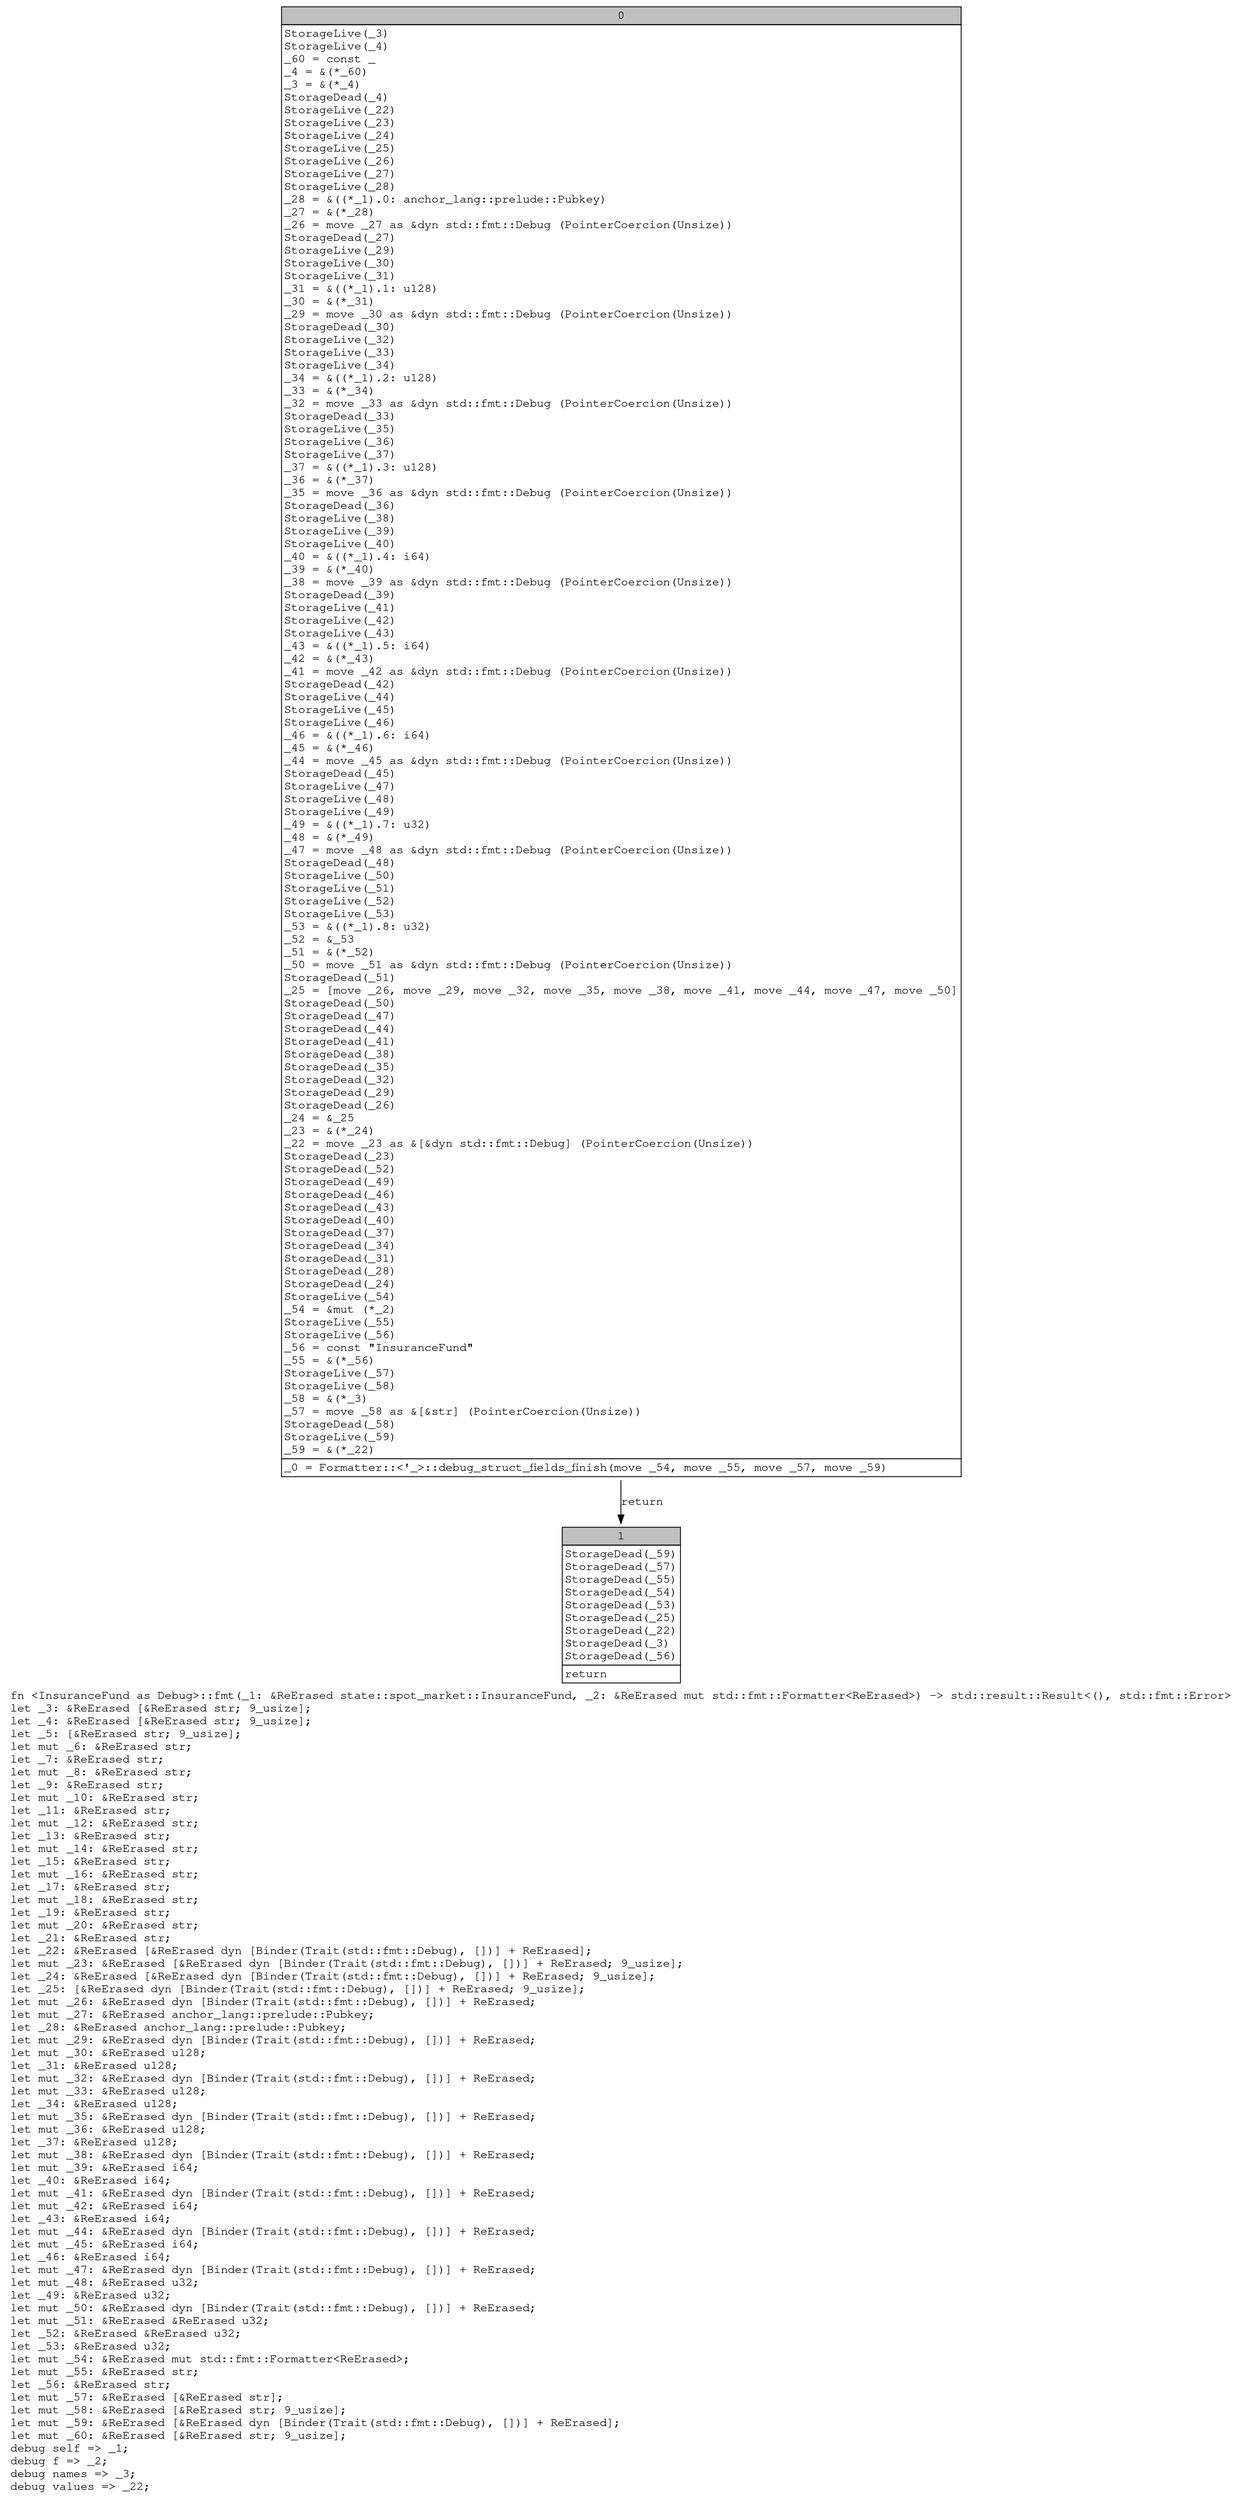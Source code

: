 digraph Mir_0_18011 {
    graph [fontname="Courier, monospace"];
    node [fontname="Courier, monospace"];
    edge [fontname="Courier, monospace"];
    label=<fn &lt;InsuranceFund as Debug&gt;::fmt(_1: &amp;ReErased state::spot_market::InsuranceFund, _2: &amp;ReErased mut std::fmt::Formatter&lt;ReErased&gt;) -&gt; std::result::Result&lt;(), std::fmt::Error&gt;<br align="left"/>let _3: &amp;ReErased [&amp;ReErased str; 9_usize];<br align="left"/>let _4: &amp;ReErased [&amp;ReErased str; 9_usize];<br align="left"/>let _5: [&amp;ReErased str; 9_usize];<br align="left"/>let mut _6: &amp;ReErased str;<br align="left"/>let _7: &amp;ReErased str;<br align="left"/>let mut _8: &amp;ReErased str;<br align="left"/>let _9: &amp;ReErased str;<br align="left"/>let mut _10: &amp;ReErased str;<br align="left"/>let _11: &amp;ReErased str;<br align="left"/>let mut _12: &amp;ReErased str;<br align="left"/>let _13: &amp;ReErased str;<br align="left"/>let mut _14: &amp;ReErased str;<br align="left"/>let _15: &amp;ReErased str;<br align="left"/>let mut _16: &amp;ReErased str;<br align="left"/>let _17: &amp;ReErased str;<br align="left"/>let mut _18: &amp;ReErased str;<br align="left"/>let _19: &amp;ReErased str;<br align="left"/>let mut _20: &amp;ReErased str;<br align="left"/>let _21: &amp;ReErased str;<br align="left"/>let _22: &amp;ReErased [&amp;ReErased dyn [Binder(Trait(std::fmt::Debug), [])] + ReErased];<br align="left"/>let mut _23: &amp;ReErased [&amp;ReErased dyn [Binder(Trait(std::fmt::Debug), [])] + ReErased; 9_usize];<br align="left"/>let _24: &amp;ReErased [&amp;ReErased dyn [Binder(Trait(std::fmt::Debug), [])] + ReErased; 9_usize];<br align="left"/>let _25: [&amp;ReErased dyn [Binder(Trait(std::fmt::Debug), [])] + ReErased; 9_usize];<br align="left"/>let mut _26: &amp;ReErased dyn [Binder(Trait(std::fmt::Debug), [])] + ReErased;<br align="left"/>let mut _27: &amp;ReErased anchor_lang::prelude::Pubkey;<br align="left"/>let _28: &amp;ReErased anchor_lang::prelude::Pubkey;<br align="left"/>let mut _29: &amp;ReErased dyn [Binder(Trait(std::fmt::Debug), [])] + ReErased;<br align="left"/>let mut _30: &amp;ReErased u128;<br align="left"/>let _31: &amp;ReErased u128;<br align="left"/>let mut _32: &amp;ReErased dyn [Binder(Trait(std::fmt::Debug), [])] + ReErased;<br align="left"/>let mut _33: &amp;ReErased u128;<br align="left"/>let _34: &amp;ReErased u128;<br align="left"/>let mut _35: &amp;ReErased dyn [Binder(Trait(std::fmt::Debug), [])] + ReErased;<br align="left"/>let mut _36: &amp;ReErased u128;<br align="left"/>let _37: &amp;ReErased u128;<br align="left"/>let mut _38: &amp;ReErased dyn [Binder(Trait(std::fmt::Debug), [])] + ReErased;<br align="left"/>let mut _39: &amp;ReErased i64;<br align="left"/>let _40: &amp;ReErased i64;<br align="left"/>let mut _41: &amp;ReErased dyn [Binder(Trait(std::fmt::Debug), [])] + ReErased;<br align="left"/>let mut _42: &amp;ReErased i64;<br align="left"/>let _43: &amp;ReErased i64;<br align="left"/>let mut _44: &amp;ReErased dyn [Binder(Trait(std::fmt::Debug), [])] + ReErased;<br align="left"/>let mut _45: &amp;ReErased i64;<br align="left"/>let _46: &amp;ReErased i64;<br align="left"/>let mut _47: &amp;ReErased dyn [Binder(Trait(std::fmt::Debug), [])] + ReErased;<br align="left"/>let mut _48: &amp;ReErased u32;<br align="left"/>let _49: &amp;ReErased u32;<br align="left"/>let mut _50: &amp;ReErased dyn [Binder(Trait(std::fmt::Debug), [])] + ReErased;<br align="left"/>let mut _51: &amp;ReErased &amp;ReErased u32;<br align="left"/>let _52: &amp;ReErased &amp;ReErased u32;<br align="left"/>let _53: &amp;ReErased u32;<br align="left"/>let mut _54: &amp;ReErased mut std::fmt::Formatter&lt;ReErased&gt;;<br align="left"/>let mut _55: &amp;ReErased str;<br align="left"/>let _56: &amp;ReErased str;<br align="left"/>let mut _57: &amp;ReErased [&amp;ReErased str];<br align="left"/>let mut _58: &amp;ReErased [&amp;ReErased str; 9_usize];<br align="left"/>let mut _59: &amp;ReErased [&amp;ReErased dyn [Binder(Trait(std::fmt::Debug), [])] + ReErased];<br align="left"/>let mut _60: &amp;ReErased [&amp;ReErased str; 9_usize];<br align="left"/>debug self =&gt; _1;<br align="left"/>debug f =&gt; _2;<br align="left"/>debug names =&gt; _3;<br align="left"/>debug values =&gt; _22;<br align="left"/>>;
    bb0__0_18011 [shape="none", label=<<table border="0" cellborder="1" cellspacing="0"><tr><td bgcolor="gray" align="center" colspan="1">0</td></tr><tr><td align="left" balign="left">StorageLive(_3)<br/>StorageLive(_4)<br/>_60 = const _<br/>_4 = &amp;(*_60)<br/>_3 = &amp;(*_4)<br/>StorageDead(_4)<br/>StorageLive(_22)<br/>StorageLive(_23)<br/>StorageLive(_24)<br/>StorageLive(_25)<br/>StorageLive(_26)<br/>StorageLive(_27)<br/>StorageLive(_28)<br/>_28 = &amp;((*_1).0: anchor_lang::prelude::Pubkey)<br/>_27 = &amp;(*_28)<br/>_26 = move _27 as &amp;dyn std::fmt::Debug (PointerCoercion(Unsize))<br/>StorageDead(_27)<br/>StorageLive(_29)<br/>StorageLive(_30)<br/>StorageLive(_31)<br/>_31 = &amp;((*_1).1: u128)<br/>_30 = &amp;(*_31)<br/>_29 = move _30 as &amp;dyn std::fmt::Debug (PointerCoercion(Unsize))<br/>StorageDead(_30)<br/>StorageLive(_32)<br/>StorageLive(_33)<br/>StorageLive(_34)<br/>_34 = &amp;((*_1).2: u128)<br/>_33 = &amp;(*_34)<br/>_32 = move _33 as &amp;dyn std::fmt::Debug (PointerCoercion(Unsize))<br/>StorageDead(_33)<br/>StorageLive(_35)<br/>StorageLive(_36)<br/>StorageLive(_37)<br/>_37 = &amp;((*_1).3: u128)<br/>_36 = &amp;(*_37)<br/>_35 = move _36 as &amp;dyn std::fmt::Debug (PointerCoercion(Unsize))<br/>StorageDead(_36)<br/>StorageLive(_38)<br/>StorageLive(_39)<br/>StorageLive(_40)<br/>_40 = &amp;((*_1).4: i64)<br/>_39 = &amp;(*_40)<br/>_38 = move _39 as &amp;dyn std::fmt::Debug (PointerCoercion(Unsize))<br/>StorageDead(_39)<br/>StorageLive(_41)<br/>StorageLive(_42)<br/>StorageLive(_43)<br/>_43 = &amp;((*_1).5: i64)<br/>_42 = &amp;(*_43)<br/>_41 = move _42 as &amp;dyn std::fmt::Debug (PointerCoercion(Unsize))<br/>StorageDead(_42)<br/>StorageLive(_44)<br/>StorageLive(_45)<br/>StorageLive(_46)<br/>_46 = &amp;((*_1).6: i64)<br/>_45 = &amp;(*_46)<br/>_44 = move _45 as &amp;dyn std::fmt::Debug (PointerCoercion(Unsize))<br/>StorageDead(_45)<br/>StorageLive(_47)<br/>StorageLive(_48)<br/>StorageLive(_49)<br/>_49 = &amp;((*_1).7: u32)<br/>_48 = &amp;(*_49)<br/>_47 = move _48 as &amp;dyn std::fmt::Debug (PointerCoercion(Unsize))<br/>StorageDead(_48)<br/>StorageLive(_50)<br/>StorageLive(_51)<br/>StorageLive(_52)<br/>StorageLive(_53)<br/>_53 = &amp;((*_1).8: u32)<br/>_52 = &amp;_53<br/>_51 = &amp;(*_52)<br/>_50 = move _51 as &amp;dyn std::fmt::Debug (PointerCoercion(Unsize))<br/>StorageDead(_51)<br/>_25 = [move _26, move _29, move _32, move _35, move _38, move _41, move _44, move _47, move _50]<br/>StorageDead(_50)<br/>StorageDead(_47)<br/>StorageDead(_44)<br/>StorageDead(_41)<br/>StorageDead(_38)<br/>StorageDead(_35)<br/>StorageDead(_32)<br/>StorageDead(_29)<br/>StorageDead(_26)<br/>_24 = &amp;_25<br/>_23 = &amp;(*_24)<br/>_22 = move _23 as &amp;[&amp;dyn std::fmt::Debug] (PointerCoercion(Unsize))<br/>StorageDead(_23)<br/>StorageDead(_52)<br/>StorageDead(_49)<br/>StorageDead(_46)<br/>StorageDead(_43)<br/>StorageDead(_40)<br/>StorageDead(_37)<br/>StorageDead(_34)<br/>StorageDead(_31)<br/>StorageDead(_28)<br/>StorageDead(_24)<br/>StorageLive(_54)<br/>_54 = &amp;mut (*_2)<br/>StorageLive(_55)<br/>StorageLive(_56)<br/>_56 = const &quot;InsuranceFund&quot;<br/>_55 = &amp;(*_56)<br/>StorageLive(_57)<br/>StorageLive(_58)<br/>_58 = &amp;(*_3)<br/>_57 = move _58 as &amp;[&amp;str] (PointerCoercion(Unsize))<br/>StorageDead(_58)<br/>StorageLive(_59)<br/>_59 = &amp;(*_22)<br/></td></tr><tr><td align="left">_0 = Formatter::&lt;'_&gt;::debug_struct_fields_finish(move _54, move _55, move _57, move _59)</td></tr></table>>];
    bb1__0_18011 [shape="none", label=<<table border="0" cellborder="1" cellspacing="0"><tr><td bgcolor="gray" align="center" colspan="1">1</td></tr><tr><td align="left" balign="left">StorageDead(_59)<br/>StorageDead(_57)<br/>StorageDead(_55)<br/>StorageDead(_54)<br/>StorageDead(_53)<br/>StorageDead(_25)<br/>StorageDead(_22)<br/>StorageDead(_3)<br/>StorageDead(_56)<br/></td></tr><tr><td align="left">return</td></tr></table>>];
    bb0__0_18011 -> bb1__0_18011 [label="return"];
}
